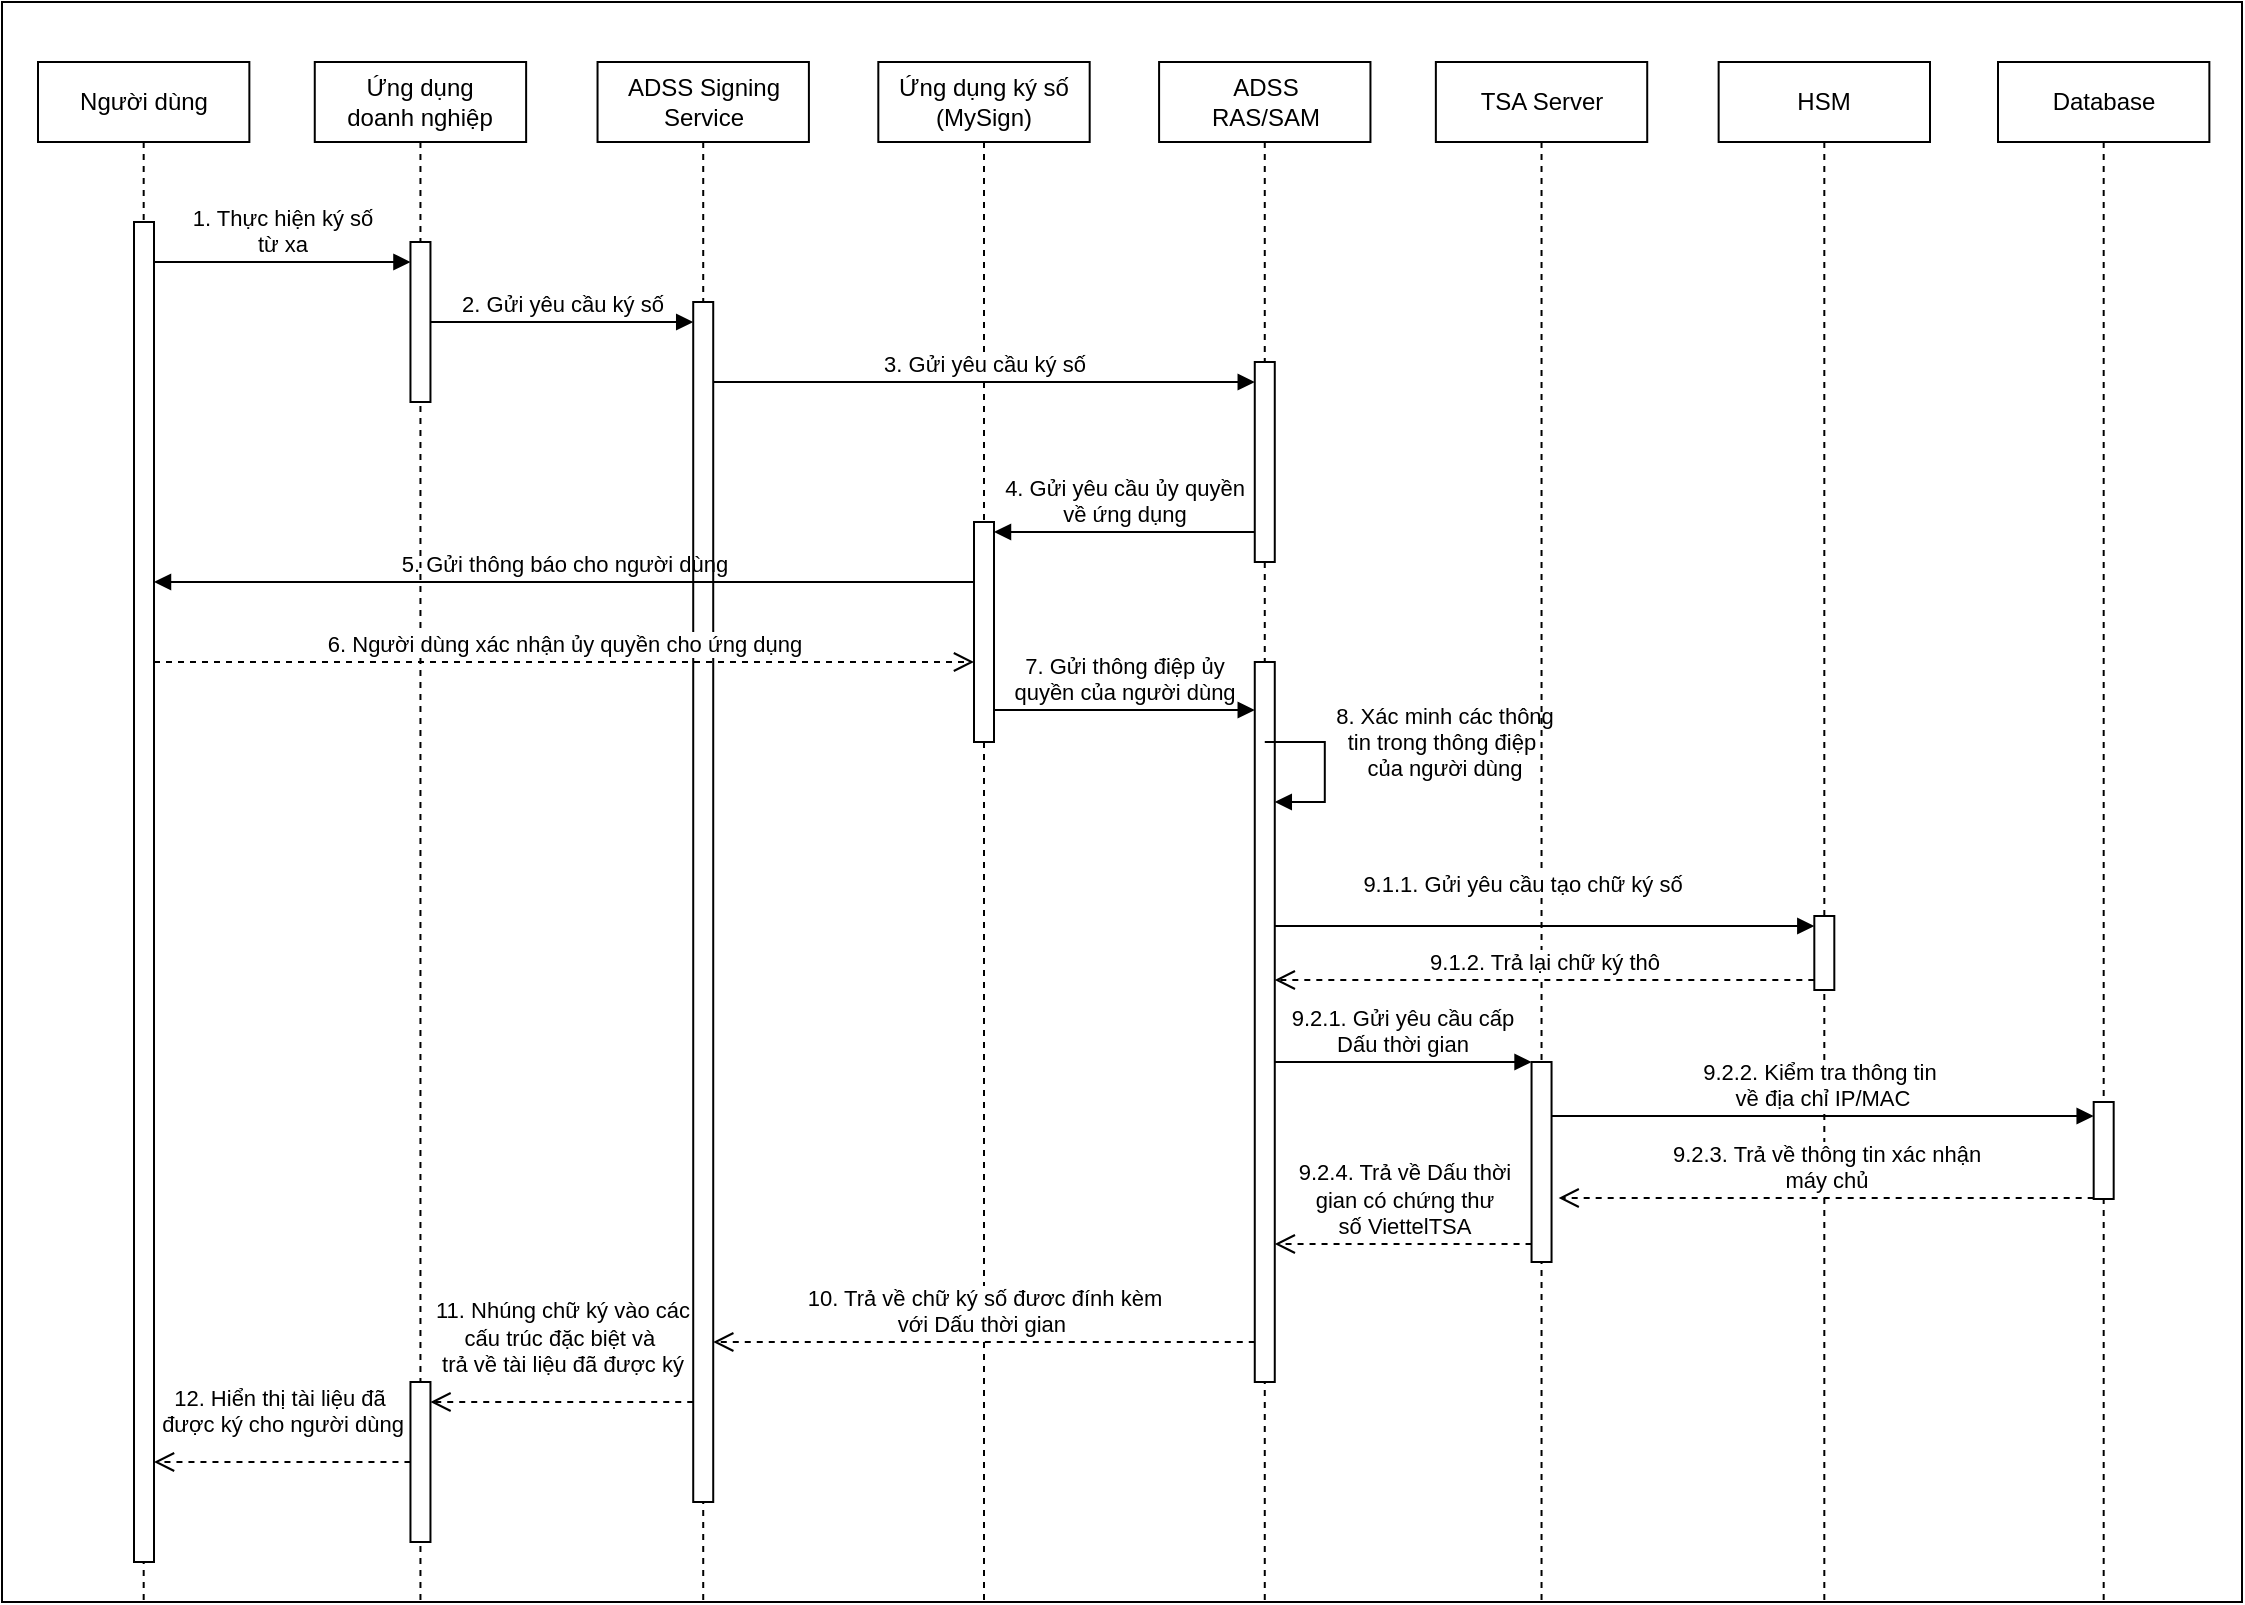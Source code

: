 <mxfile version="22.1.21" type="github">
  <diagram name="Page-1" id="74e2e168-ea6b-b213-b513-2b3c1d86103e">
    <mxGraphModel dx="1687" dy="878" grid="1" gridSize="10" guides="1" tooltips="1" connect="1" arrows="1" fold="1" page="1" pageScale="1" pageWidth="1100" pageHeight="850" background="none" math="0" shadow="0">
      <root>
        <mxCell id="0" />
        <mxCell id="1" parent="0" />
        <mxCell id="qj0w9hPpTRfsQ0F_wR4L-46" value="" style="rounded=0;whiteSpace=wrap;html=1;" vertex="1" parent="1">
          <mxGeometry x="10" y="190" width="1120" height="800" as="geometry" />
        </mxCell>
        <mxCell id="qj0w9hPpTRfsQ0F_wR4L-1" value="Người dùng" style="shape=umlLifeline;perimeter=lifelinePerimeter;whiteSpace=wrap;html=1;container=1;dropTarget=0;collapsible=0;recursiveResize=0;outlineConnect=0;portConstraint=eastwest;newEdgeStyle={&quot;edgeStyle&quot;:&quot;elbowEdgeStyle&quot;,&quot;elbow&quot;:&quot;vertical&quot;,&quot;curved&quot;:0,&quot;rounded&quot;:0};" vertex="1" parent="1">
          <mxGeometry x="28" y="220" width="105.68" height="770" as="geometry" />
        </mxCell>
        <mxCell id="qj0w9hPpTRfsQ0F_wR4L-9" value="" style="html=1;points=[[0,0,0,0,5],[0,1,0,0,-5],[1,0,0,0,5],[1,1,0,0,-5]];perimeter=orthogonalPerimeter;outlineConnect=0;targetShapes=umlLifeline;portConstraint=eastwest;newEdgeStyle={&quot;curved&quot;:0,&quot;rounded&quot;:0};" vertex="1" parent="qj0w9hPpTRfsQ0F_wR4L-1">
          <mxGeometry x="48" y="80" width="10" height="670" as="geometry" />
        </mxCell>
        <mxCell id="qj0w9hPpTRfsQ0F_wR4L-2" value="Ứng dụng &lt;br&gt;doanh nghiệp" style="shape=umlLifeline;perimeter=lifelinePerimeter;whiteSpace=wrap;html=1;container=1;dropTarget=0;collapsible=0;recursiveResize=0;outlineConnect=0;portConstraint=eastwest;newEdgeStyle={&quot;edgeStyle&quot;:&quot;elbowEdgeStyle&quot;,&quot;elbow&quot;:&quot;vertical&quot;,&quot;curved&quot;:0,&quot;rounded&quot;:0};" vertex="1" parent="1">
          <mxGeometry x="166.386" y="220" width="105.68" height="770" as="geometry" />
        </mxCell>
        <mxCell id="qj0w9hPpTRfsQ0F_wR4L-12" value="" style="html=1;points=[[0,0,0,0,5],[0,1,0,0,-5],[1,0,0,0,5],[1,1,0,0,-5]];perimeter=orthogonalPerimeter;outlineConnect=0;targetShapes=umlLifeline;portConstraint=eastwest;newEdgeStyle={&quot;curved&quot;:0,&quot;rounded&quot;:0};" vertex="1" parent="qj0w9hPpTRfsQ0F_wR4L-2">
          <mxGeometry x="47.844" y="90" width="10" height="80" as="geometry" />
        </mxCell>
        <mxCell id="qj0w9hPpTRfsQ0F_wR4L-43" value="" style="html=1;points=[[0,0,0,0,5],[0,1,0,0,-5],[1,0,0,0,5],[1,1,0,0,-5]];perimeter=orthogonalPerimeter;outlineConnect=0;targetShapes=umlLifeline;portConstraint=eastwest;newEdgeStyle={&quot;curved&quot;:0,&quot;rounded&quot;:0};" vertex="1" parent="qj0w9hPpTRfsQ0F_wR4L-2">
          <mxGeometry x="47.844" y="660" width="10" height="80" as="geometry" />
        </mxCell>
        <mxCell id="qj0w9hPpTRfsQ0F_wR4L-3" value="ADSS Signing&lt;br&gt;Service" style="shape=umlLifeline;perimeter=lifelinePerimeter;whiteSpace=wrap;html=1;container=1;dropTarget=0;collapsible=0;recursiveResize=0;outlineConnect=0;portConstraint=eastwest;newEdgeStyle={&quot;edgeStyle&quot;:&quot;elbowEdgeStyle&quot;,&quot;elbow&quot;:&quot;vertical&quot;,&quot;curved&quot;:0,&quot;rounded&quot;:0};" vertex="1" parent="1">
          <mxGeometry x="307.77" y="220" width="105.68" height="770" as="geometry" />
        </mxCell>
        <mxCell id="qj0w9hPpTRfsQ0F_wR4L-14" value="" style="html=1;points=[[0,0,0,0,5],[0,1,0,0,-5],[1,0,0,0,5],[1,1,0,0,-5]];perimeter=orthogonalPerimeter;outlineConnect=0;targetShapes=umlLifeline;portConstraint=eastwest;newEdgeStyle={&quot;curved&quot;:0,&quot;rounded&quot;:0};" vertex="1" parent="qj0w9hPpTRfsQ0F_wR4L-3">
          <mxGeometry x="47.84" y="120" width="10" height="600" as="geometry" />
        </mxCell>
        <mxCell id="qj0w9hPpTRfsQ0F_wR4L-4" value="Ứng dụng ký số&lt;br&gt;(MySign)" style="shape=umlLifeline;perimeter=lifelinePerimeter;whiteSpace=wrap;html=1;container=1;dropTarget=0;collapsible=0;recursiveResize=0;outlineConnect=0;portConstraint=eastwest;newEdgeStyle={&quot;edgeStyle&quot;:&quot;elbowEdgeStyle&quot;,&quot;elbow&quot;:&quot;vertical&quot;,&quot;curved&quot;:0,&quot;rounded&quot;:0};" vertex="1" parent="1">
          <mxGeometry x="448.159" y="220" width="105.68" height="770" as="geometry" />
        </mxCell>
        <mxCell id="qj0w9hPpTRfsQ0F_wR4L-16" value="" style="html=1;points=[[0,0,0,0,5],[0,1,0,0,-5],[1,0,0,0,5],[1,1,0,0,-5]];perimeter=orthogonalPerimeter;outlineConnect=0;targetShapes=umlLifeline;portConstraint=eastwest;newEdgeStyle={&quot;curved&quot;:0,&quot;rounded&quot;:0};" vertex="1" parent="qj0w9hPpTRfsQ0F_wR4L-4">
          <mxGeometry x="47.84" y="230" width="10" height="110" as="geometry" />
        </mxCell>
        <mxCell id="qj0w9hPpTRfsQ0F_wR4L-5" value="ADSS&lt;br&gt;RAS/SAM" style="shape=umlLifeline;perimeter=lifelinePerimeter;whiteSpace=wrap;html=1;container=1;dropTarget=0;collapsible=0;recursiveResize=0;outlineConnect=0;portConstraint=eastwest;newEdgeStyle={&quot;edgeStyle&quot;:&quot;elbowEdgeStyle&quot;,&quot;elbow&quot;:&quot;vertical&quot;,&quot;curved&quot;:0,&quot;rounded&quot;:0};" vertex="1" parent="1">
          <mxGeometry x="588.545" y="220" width="105.68" height="770" as="geometry" />
        </mxCell>
        <mxCell id="qj0w9hPpTRfsQ0F_wR4L-20" value="" style="html=1;points=[[0,0,0,0,5],[0,1,0,0,-5],[1,0,0,0,5],[1,1,0,0,-5]];perimeter=orthogonalPerimeter;outlineConnect=0;targetShapes=umlLifeline;portConstraint=eastwest;newEdgeStyle={&quot;curved&quot;:0,&quot;rounded&quot;:0};" vertex="1" parent="qj0w9hPpTRfsQ0F_wR4L-5">
          <mxGeometry x="47.84" y="150" width="10" height="100" as="geometry" />
        </mxCell>
        <mxCell id="qj0w9hPpTRfsQ0F_wR4L-25" value="" style="html=1;points=[[0,0,0,0,5],[0,1,0,0,-5],[1,0,0,0,5],[1,1,0,0,-5]];perimeter=orthogonalPerimeter;outlineConnect=0;targetShapes=umlLifeline;portConstraint=eastwest;newEdgeStyle={&quot;curved&quot;:0,&quot;rounded&quot;:0};" vertex="1" parent="qj0w9hPpTRfsQ0F_wR4L-5">
          <mxGeometry x="47.84" y="300" width="10" height="360" as="geometry" />
        </mxCell>
        <mxCell id="qj0w9hPpTRfsQ0F_wR4L-33" value="8. Xác minh các thông&lt;br&gt;tin trong thông điệp&amp;nbsp;&lt;br&gt;&lt;div style=&quot;&quot;&gt;của người dùng&lt;/div&gt;" style="html=1;align=center;spacingLeft=2;endArrow=block;rounded=0;edgeStyle=orthogonalEdgeStyle;curved=0;rounded=0;labelBackgroundColor=default;" edge="1" parent="qj0w9hPpTRfsQ0F_wR4L-5">
          <mxGeometry x="-0.294" y="59" relative="1" as="geometry">
            <mxPoint x="52.845" y="340" as="sourcePoint" />
            <Array as="points">
              <mxPoint x="82.845" y="370" />
            </Array>
            <mxPoint x="57.845" y="370.0" as="targetPoint" />
            <mxPoint as="offset" />
          </mxGeometry>
        </mxCell>
        <mxCell id="qj0w9hPpTRfsQ0F_wR4L-6" value="TSA Server" style="shape=umlLifeline;perimeter=lifelinePerimeter;whiteSpace=wrap;html=1;container=1;dropTarget=0;collapsible=0;recursiveResize=0;outlineConnect=0;portConstraint=eastwest;newEdgeStyle={&quot;edgeStyle&quot;:&quot;elbowEdgeStyle&quot;,&quot;elbow&quot;:&quot;vertical&quot;,&quot;curved&quot;:0,&quot;rounded&quot;:0};" vertex="1" parent="1">
          <mxGeometry x="726.932" y="220" width="105.68" height="770" as="geometry" />
        </mxCell>
        <mxCell id="qj0w9hPpTRfsQ0F_wR4L-28" value="" style="html=1;points=[[0,0,0,0,5],[0,1,0,0,-5],[1,0,0,0,5],[1,1,0,0,-5]];perimeter=orthogonalPerimeter;outlineConnect=0;targetShapes=umlLifeline;portConstraint=eastwest;newEdgeStyle={&quot;curved&quot;:0,&quot;rounded&quot;:0};" vertex="1" parent="qj0w9hPpTRfsQ0F_wR4L-6">
          <mxGeometry x="47.844" y="500" width="10" height="100" as="geometry" />
        </mxCell>
        <mxCell id="qj0w9hPpTRfsQ0F_wR4L-7" value="HSM" style="shape=umlLifeline;perimeter=lifelinePerimeter;whiteSpace=wrap;html=1;container=1;dropTarget=0;collapsible=0;recursiveResize=0;outlineConnect=0;portConstraint=eastwest;newEdgeStyle={&quot;edgeStyle&quot;:&quot;elbowEdgeStyle&quot;,&quot;elbow&quot;:&quot;vertical&quot;,&quot;curved&quot;:0,&quot;rounded&quot;:0};" vertex="1" parent="1">
          <mxGeometry x="868.318" y="220" width="105.68" height="770" as="geometry" />
        </mxCell>
        <mxCell id="qj0w9hPpTRfsQ0F_wR4L-30" value="" style="html=1;points=[[0,0,0,0,5],[0,1,0,0,-5],[1,0,0,0,5],[1,1,0,0,-5]];perimeter=orthogonalPerimeter;outlineConnect=0;targetShapes=umlLifeline;portConstraint=eastwest;newEdgeStyle={&quot;curved&quot;:0,&quot;rounded&quot;:0};" vertex="1" parent="qj0w9hPpTRfsQ0F_wR4L-7">
          <mxGeometry x="47.84" y="427" width="10" height="37" as="geometry" />
        </mxCell>
        <mxCell id="qj0w9hPpTRfsQ0F_wR4L-10" value="Database" style="shape=umlLifeline;perimeter=lifelinePerimeter;whiteSpace=wrap;html=1;container=1;dropTarget=0;collapsible=0;recursiveResize=0;outlineConnect=0;portConstraint=eastwest;newEdgeStyle={&quot;edgeStyle&quot;:&quot;elbowEdgeStyle&quot;,&quot;elbow&quot;:&quot;vertical&quot;,&quot;curved&quot;:0,&quot;rounded&quot;:0};" vertex="1" parent="1">
          <mxGeometry x="1007.998" y="220" width="105.68" height="770" as="geometry" />
        </mxCell>
        <mxCell id="qj0w9hPpTRfsQ0F_wR4L-37" value="" style="html=1;points=[[0,0,0,0,5],[0,1,0,0,-5],[1,0,0,0,5],[1,1,0,0,-5]];perimeter=orthogonalPerimeter;outlineConnect=0;targetShapes=umlLifeline;portConstraint=eastwest;newEdgeStyle={&quot;curved&quot;:0,&quot;rounded&quot;:0};" vertex="1" parent="qj0w9hPpTRfsQ0F_wR4L-10">
          <mxGeometry x="47.84" y="520" width="10" height="48.5" as="geometry" />
        </mxCell>
        <mxCell id="qj0w9hPpTRfsQ0F_wR4L-11" value="1. Thực hiện ký số &lt;br&gt;từ xa" style="html=1;verticalAlign=bottom;endArrow=block;curved=0;rounded=0;" edge="1" parent="1" target="qj0w9hPpTRfsQ0F_wR4L-12">
          <mxGeometry width="80" relative="1" as="geometry">
            <mxPoint x="86.39" y="320" as="sourcePoint" />
            <mxPoint x="210" y="320" as="targetPoint" />
          </mxGeometry>
        </mxCell>
        <mxCell id="qj0w9hPpTRfsQ0F_wR4L-15" value="2. Gửi yêu cầu ký số" style="html=1;verticalAlign=bottom;endArrow=block;curved=0;rounded=0;" edge="1" parent="1" source="qj0w9hPpTRfsQ0F_wR4L-12" target="qj0w9hPpTRfsQ0F_wR4L-14">
          <mxGeometry width="80" relative="1" as="geometry">
            <mxPoint x="230" y="350" as="sourcePoint" />
            <mxPoint x="357.61" y="350" as="targetPoint" />
          </mxGeometry>
        </mxCell>
        <mxCell id="qj0w9hPpTRfsQ0F_wR4L-17" value="3. Gửi yêu cầu ký số" style="html=1;verticalAlign=bottom;endArrow=block;curved=0;rounded=0;" edge="1" parent="1">
          <mxGeometry width="80" relative="1" as="geometry">
            <mxPoint x="365.613" y="380" as="sourcePoint" />
            <mxPoint x="636.385" y="380" as="targetPoint" />
          </mxGeometry>
        </mxCell>
        <mxCell id="qj0w9hPpTRfsQ0F_wR4L-21" value="4. Gửi yêu cầu ủy quyền&lt;br&gt;về ứng dụng" style="html=1;verticalAlign=bottom;endArrow=block;curved=0;rounded=0;labelBackgroundColor=none;" edge="1" parent="1">
          <mxGeometry width="80" relative="1" as="geometry">
            <mxPoint x="636.385" y="455" as="sourcePoint" />
            <mxPoint x="506" y="455" as="targetPoint" />
          </mxGeometry>
        </mxCell>
        <mxCell id="qj0w9hPpTRfsQ0F_wR4L-23" value="5. Gửi thông báo cho người dùng" style="html=1;verticalAlign=bottom;endArrow=block;curved=0;rounded=0;labelBackgroundColor=none;" edge="1" parent="1" target="qj0w9hPpTRfsQ0F_wR4L-9">
          <mxGeometry width="80" relative="1" as="geometry">
            <mxPoint x="495.999" y="480" as="sourcePoint" />
            <mxPoint x="224.23" y="480" as="targetPoint" />
          </mxGeometry>
        </mxCell>
        <mxCell id="qj0w9hPpTRfsQ0F_wR4L-24" value="6. Người dùng xác nhận ủy quyền cho ứng dụng" style="html=1;verticalAlign=bottom;endArrow=open;dashed=1;endSize=8;curved=0;rounded=0;" edge="1" parent="1">
          <mxGeometry relative="1" as="geometry">
            <mxPoint x="86" y="520" as="sourcePoint" />
            <mxPoint x="495.999" y="520" as="targetPoint" />
          </mxGeometry>
        </mxCell>
        <mxCell id="qj0w9hPpTRfsQ0F_wR4L-27" value="7. Gửi thông điệp ủy &lt;br&gt;quyền của người dùng" style="html=1;verticalAlign=bottom;endArrow=block;curved=0;rounded=0;labelBackgroundColor=none;" edge="1" parent="1">
          <mxGeometry width="80" relative="1" as="geometry">
            <mxPoint x="505.999" y="544" as="sourcePoint" />
            <mxPoint x="636.385" y="544" as="targetPoint" />
          </mxGeometry>
        </mxCell>
        <mxCell id="qj0w9hPpTRfsQ0F_wR4L-29" value="9.2.1. Gửi yêu cầu cấp&lt;br&gt;Dấu thời gian" style="html=1;verticalAlign=bottom;endArrow=block;curved=0;rounded=0;labelBackgroundColor=none;" edge="1" parent="1">
          <mxGeometry width="80" relative="1" as="geometry">
            <mxPoint x="646.385" y="720" as="sourcePoint" />
            <mxPoint x="774.775" y="720" as="targetPoint" />
          </mxGeometry>
        </mxCell>
        <mxCell id="qj0w9hPpTRfsQ0F_wR4L-31" value="9.1.1. Gửi yêu cầu tạo chữ ký số" style="html=1;verticalAlign=bottom;endArrow=block;curved=0;rounded=0;labelBackgroundColor=default;entryX=0;entryY=0;entryDx=0;entryDy=5;entryPerimeter=0;" edge="1" parent="1">
          <mxGeometry x="-0.084" y="12" width="80" relative="1" as="geometry">
            <mxPoint x="646.385" y="652" as="sourcePoint" />
            <mxPoint x="916.158" y="652" as="targetPoint" />
            <mxPoint as="offset" />
          </mxGeometry>
        </mxCell>
        <mxCell id="qj0w9hPpTRfsQ0F_wR4L-35" value="9.1.2. Trả lại chữ ký thô" style="html=1;verticalAlign=bottom;endArrow=open;dashed=1;endSize=8;curved=0;rounded=0;exitX=0;exitY=1;exitDx=0;exitDy=-5;exitPerimeter=0;" edge="1" parent="1" source="qj0w9hPpTRfsQ0F_wR4L-30" target="qj0w9hPpTRfsQ0F_wR4L-25">
          <mxGeometry relative="1" as="geometry">
            <mxPoint x="850" y="680" as="sourcePoint" />
            <mxPoint x="770" y="680" as="targetPoint" />
          </mxGeometry>
        </mxCell>
        <mxCell id="qj0w9hPpTRfsQ0F_wR4L-39" value="9.2.2. Kiểm tra thông tin&amp;nbsp;&lt;br&gt;về địa chỉ IP/MAC" style="html=1;verticalAlign=bottom;endArrow=block;curved=0;rounded=0;labelBackgroundColor=default;" edge="1" parent="1">
          <mxGeometry width="80" relative="1" as="geometry">
            <mxPoint x="784.775" y="747" as="sourcePoint" />
            <mxPoint x="1055.838" y="747" as="targetPoint" />
            <Array as="points">
              <mxPoint x="950" y="747" />
            </Array>
          </mxGeometry>
        </mxCell>
        <mxCell id="qj0w9hPpTRfsQ0F_wR4L-40" value="9.2.3. Trả về thông tin xác nhận&lt;br&gt;máy chủ" style="html=1;verticalAlign=bottom;endArrow=open;dashed=1;endSize=8;curved=0;rounded=0;" edge="1" parent="1">
          <mxGeometry relative="1" as="geometry">
            <mxPoint x="1055.838" y="788" as="sourcePoint" />
            <mxPoint x="788.32" y="788" as="targetPoint" />
          </mxGeometry>
        </mxCell>
        <mxCell id="qj0w9hPpTRfsQ0F_wR4L-41" value="9.2.4. Trả về Dấu thời &lt;br&gt;gian có chứng thư &lt;br&gt;số ViettelTSA" style="html=1;verticalAlign=bottom;endArrow=open;dashed=1;endSize=8;curved=0;rounded=0;" edge="1" parent="1">
          <mxGeometry relative="1" as="geometry">
            <mxPoint x="774.775" y="811" as="sourcePoint" />
            <mxPoint x="646.385" y="811" as="targetPoint" />
          </mxGeometry>
        </mxCell>
        <mxCell id="qj0w9hPpTRfsQ0F_wR4L-42" value="10. Trả về chữ ký số đươc đính kèm&lt;br&gt;với Dấu thời gian&amp;nbsp;" style="html=1;verticalAlign=bottom;endArrow=open;dashed=1;endSize=8;curved=0;rounded=0;" edge="1" parent="1">
          <mxGeometry relative="1" as="geometry">
            <mxPoint x="636.385" y="860" as="sourcePoint" />
            <mxPoint x="365.613" y="860" as="targetPoint" />
          </mxGeometry>
        </mxCell>
        <mxCell id="qj0w9hPpTRfsQ0F_wR4L-44" value="11. Nhúng chữ ký vào các&lt;br&gt;cấu trúc đặc biệt và&amp;nbsp;&lt;br&gt;trả về tài liệu đã được ký" style="html=1;verticalAlign=bottom;endArrow=open;dashed=1;endSize=8;curved=0;rounded=0;labelBackgroundColor=none;" edge="1" parent="1">
          <mxGeometry x="-0.001" y="-10" relative="1" as="geometry">
            <mxPoint x="355.613" y="890" as="sourcePoint" />
            <mxPoint x="224.23" y="890" as="targetPoint" />
            <mxPoint as="offset" />
          </mxGeometry>
        </mxCell>
        <mxCell id="qj0w9hPpTRfsQ0F_wR4L-45" value="12. Hiển thị tài liệu đã&amp;nbsp;&lt;br&gt;được ký cho người dùng" style="html=1;verticalAlign=bottom;endArrow=open;dashed=1;endSize=8;curved=0;rounded=0;labelBackgroundColor=none;" edge="1" parent="1" source="qj0w9hPpTRfsQ0F_wR4L-43" target="qj0w9hPpTRfsQ0F_wR4L-9">
          <mxGeometry x="0.002" y="-10" relative="1" as="geometry">
            <mxPoint x="221.383" y="920" as="sourcePoint" />
            <mxPoint x="90.0" y="920" as="targetPoint" />
            <mxPoint as="offset" />
          </mxGeometry>
        </mxCell>
      </root>
    </mxGraphModel>
  </diagram>
</mxfile>
